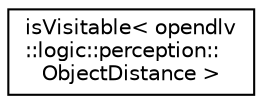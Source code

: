 digraph "Graphical Class Hierarchy"
{
 // LATEX_PDF_SIZE
  edge [fontname="Helvetica",fontsize="10",labelfontname="Helvetica",labelfontsize="10"];
  node [fontname="Helvetica",fontsize="10",shape=record];
  rankdir="LR";
  Node0 [label="isVisitable\< opendlv\l::logic::perception::\lObjectDistance \>",height=0.2,width=0.4,color="black", fillcolor="white", style="filled",URL="$structisVisitable_3_01opendlv_1_1logic_1_1perception_1_1ObjectDistance_01_4.html",tooltip=" "];
}

